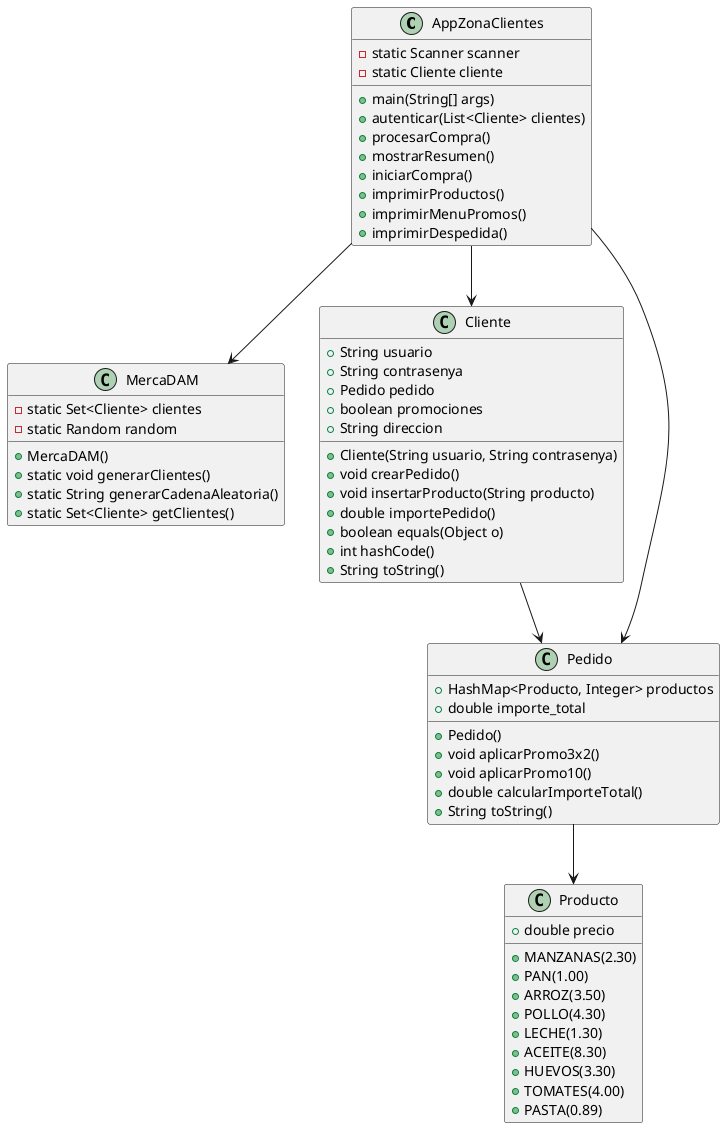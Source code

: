@startuml
class AppZonaClientes {
    - static Scanner scanner
    - static Cliente cliente
    + main(String[] args)
    + autenticar(List<Cliente> clientes)
    + procesarCompra()
    + mostrarResumen()
    + iniciarCompra()
    + imprimirProductos()
    + imprimirMenuPromos()
    + imprimirDespedida()
}

class MercaDAM {
    - static Set<Cliente> clientes
    - static Random random
    + MercaDAM()
    + static void generarClientes()
    + static String generarCadenaAleatoria()
    + static Set<Cliente> getClientes()
}

class Cliente {
    + String usuario
    + String contrasenya
    + Pedido pedido
    + boolean promociones
    + String direccion
    + Cliente(String usuario, String contrasenya)
    + void crearPedido()
    + void insertarProducto(String producto)
    + double importePedido()
    + boolean equals(Object o)
    + int hashCode()
    + String toString()
}

class Producto {
    + double precio
    + MANZANAS(2.30)
    + PAN(1.00)
    + ARROZ(3.50)
    + POLLO(4.30)
    + LECHE(1.30)
    + ACEITE(8.30)
    + HUEVOS(3.30)
    + TOMATES(4.00)
    + PASTA(0.89)
}

class Pedido {
    + HashMap<Producto, Integer> productos
    + double importe_total
    + Pedido()
    + void aplicarPromo3x2()
    + void aplicarPromo10()
    + double calcularImporteTotal()
    + String toString()
}

AppZonaClientes --> Cliente
AppZonaClientes --> MercaDAM
AppZonaClientes --> Pedido
Cliente --> Pedido
Pedido --> Producto
@enduml
